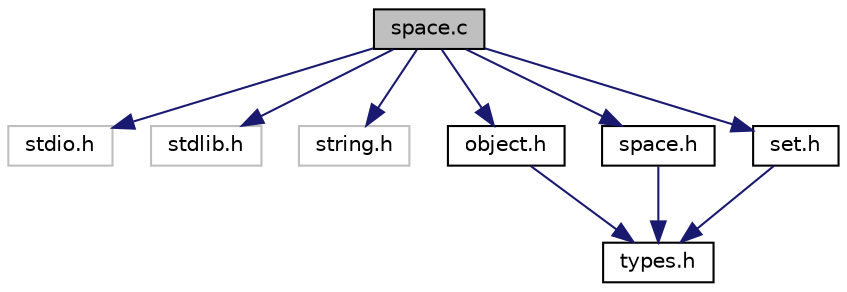 digraph "space.c"
{
 // LATEX_PDF_SIZE
  edge [fontname="Helvetica",fontsize="10",labelfontname="Helvetica",labelfontsize="10"];
  node [fontname="Helvetica",fontsize="10",shape=record];
  Node1 [label="space.c",height=0.2,width=0.4,color="black", fillcolor="grey75", style="filled", fontcolor="black",tooltip="Se encarga de los espacios del juego."];
  Node1 -> Node2 [color="midnightblue",fontsize="10",style="solid",fontname="Helvetica"];
  Node2 [label="stdio.h",height=0.2,width=0.4,color="grey75", fillcolor="white", style="filled",tooltip=" "];
  Node1 -> Node3 [color="midnightblue",fontsize="10",style="solid",fontname="Helvetica"];
  Node3 [label="stdlib.h",height=0.2,width=0.4,color="grey75", fillcolor="white", style="filled",tooltip=" "];
  Node1 -> Node4 [color="midnightblue",fontsize="10",style="solid",fontname="Helvetica"];
  Node4 [label="string.h",height=0.2,width=0.4,color="grey75", fillcolor="white", style="filled",tooltip=" "];
  Node1 -> Node5 [color="midnightblue",fontsize="10",style="solid",fontname="Helvetica"];
  Node5 [label="object.h",height=0.2,width=0.4,color="black", fillcolor="white", style="filled",URL="$object_8h.html",tooltip="Archivo cabecera del modulo object.h, en el se define la estructura de datos Object y sus funciones."];
  Node5 -> Node6 [color="midnightblue",fontsize="10",style="solid",fontname="Helvetica"];
  Node6 [label="types.h",height=0.2,width=0.4,color="black", fillcolor="white", style="filled",URL="$types_8h.html",tooltip="Definde tipos comunes."];
  Node1 -> Node7 [color="midnightblue",fontsize="10",style="solid",fontname="Helvetica"];
  Node7 [label="space.h",height=0.2,width=0.4,color="black", fillcolor="white", style="filled",URL="$space_8h.html",tooltip="Define un espacio."];
  Node7 -> Node6 [color="midnightblue",fontsize="10",style="solid",fontname="Helvetica"];
  Node1 -> Node8 [color="midnightblue",fontsize="10",style="solid",fontname="Helvetica"];
  Node8 [label="set.h",height=0.2,width=0.4,color="black", fillcolor="white", style="filled",URL="$set_8h.html",tooltip="Archivo cabecera del modulo set.h, en el se define la estructura de datos Object y sus funciones."];
  Node8 -> Node6 [color="midnightblue",fontsize="10",style="solid",fontname="Helvetica"];
}
